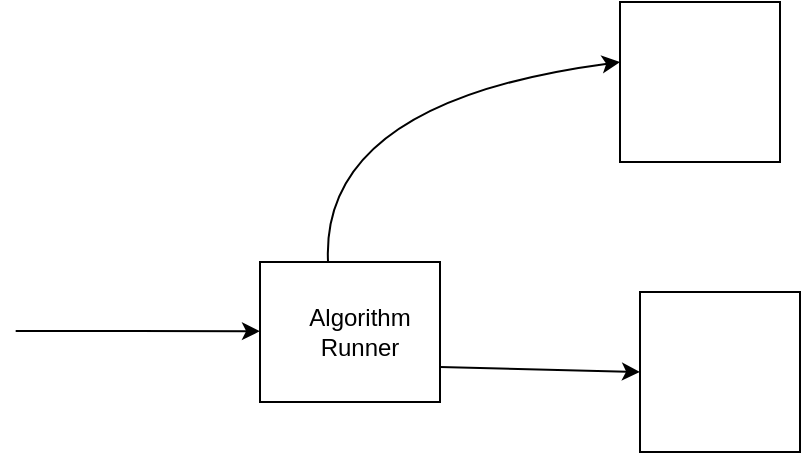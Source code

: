 <mxfile version="24.7.17">
  <diagram name="Page-1" id="HSl2RCm7M5G_bu5YcFHZ">
    <mxGraphModel grid="1" page="1" gridSize="10" guides="1" tooltips="1" connect="1" arrows="1" fold="1" pageScale="1" pageWidth="1100" pageHeight="850" math="0" shadow="0">
      <root>
        <mxCell id="0" />
        <mxCell id="1" parent="0" />
        <mxCell id="6fhi37Z4nPr87nyCmedD-1" value="" style="rounded=0;whiteSpace=wrap;html=1;" vertex="1" parent="1">
          <mxGeometry x="360" y="370" width="90" height="70" as="geometry" />
        </mxCell>
        <mxCell id="ZxnY2-MKM9ksoiaYQ1lv-1" value="" style="endArrow=classic;html=1;rounded=0;entryX=0.006;entryY=0.313;entryDx=0;entryDy=0;entryPerimeter=0;" edge="1" parent="1">
          <mxGeometry width="50" height="50" relative="1" as="geometry">
            <mxPoint x="237.84" y="404.5" as="sourcePoint" />
            <mxPoint x="360.0" y="404.58" as="targetPoint" />
            <Array as="points">
              <mxPoint x="297.84" y="404.5" />
            </Array>
          </mxGeometry>
        </mxCell>
        <mxCell id="ZxnY2-MKM9ksoiaYQ1lv-2" value="Algorithm Runner" style="text;html=1;align=center;verticalAlign=middle;whiteSpace=wrap;rounded=0;" vertex="1" parent="1">
          <mxGeometry x="380" y="390" width="60" height="30" as="geometry" />
        </mxCell>
        <mxCell id="ZxnY2-MKM9ksoiaYQ1lv-3" value="" style="whiteSpace=wrap;html=1;aspect=fixed;" vertex="1" parent="1">
          <mxGeometry x="540" y="240" width="80" height="80" as="geometry" />
        </mxCell>
        <mxCell id="ZxnY2-MKM9ksoiaYQ1lv-4" value="" style="whiteSpace=wrap;html=1;aspect=fixed;" vertex="1" parent="1">
          <mxGeometry x="550" y="385" width="80" height="80" as="geometry" />
        </mxCell>
        <mxCell id="ZxnY2-MKM9ksoiaYQ1lv-5" value="" style="curved=1;endArrow=classic;html=1;rounded=0;entryX=0;entryY=0.375;entryDx=0;entryDy=0;entryPerimeter=0;exitX=0.378;exitY=0;exitDx=0;exitDy=0;exitPerimeter=0;" edge="1" parent="1" source="6fhi37Z4nPr87nyCmedD-1" target="ZxnY2-MKM9ksoiaYQ1lv-3">
          <mxGeometry width="50" height="50" relative="1" as="geometry">
            <mxPoint x="390" y="340" as="sourcePoint" />
            <mxPoint x="440" y="290" as="targetPoint" />
            <Array as="points">
              <mxPoint x="390" y="290" />
            </Array>
          </mxGeometry>
        </mxCell>
        <mxCell id="ZxnY2-MKM9ksoiaYQ1lv-6" value="" style="endArrow=classic;html=1;rounded=0;entryX=0;entryY=0.5;entryDx=0;entryDy=0;exitX=1;exitY=0.75;exitDx=0;exitDy=0;" edge="1" parent="1" source="6fhi37Z4nPr87nyCmedD-1" target="ZxnY2-MKM9ksoiaYQ1lv-4">
          <mxGeometry width="50" height="50" relative="1" as="geometry">
            <mxPoint x="460" y="425" as="sourcePoint" />
            <mxPoint x="510" y="375" as="targetPoint" />
          </mxGeometry>
        </mxCell>
      </root>
    </mxGraphModel>
  </diagram>
</mxfile>
